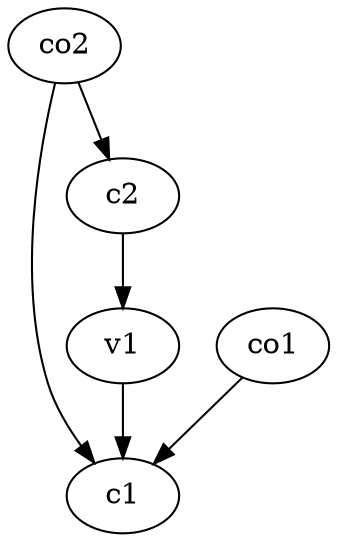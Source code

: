strict digraph  {
c1;
c2;
v1;
co1;
co2;
c2 -> v1  [weight=1];
v1 -> c1  [weight=1];
co1 -> c1  [weight=1];
co2 -> c2  [weight=1];
co2 -> c1  [weight=1];
}

